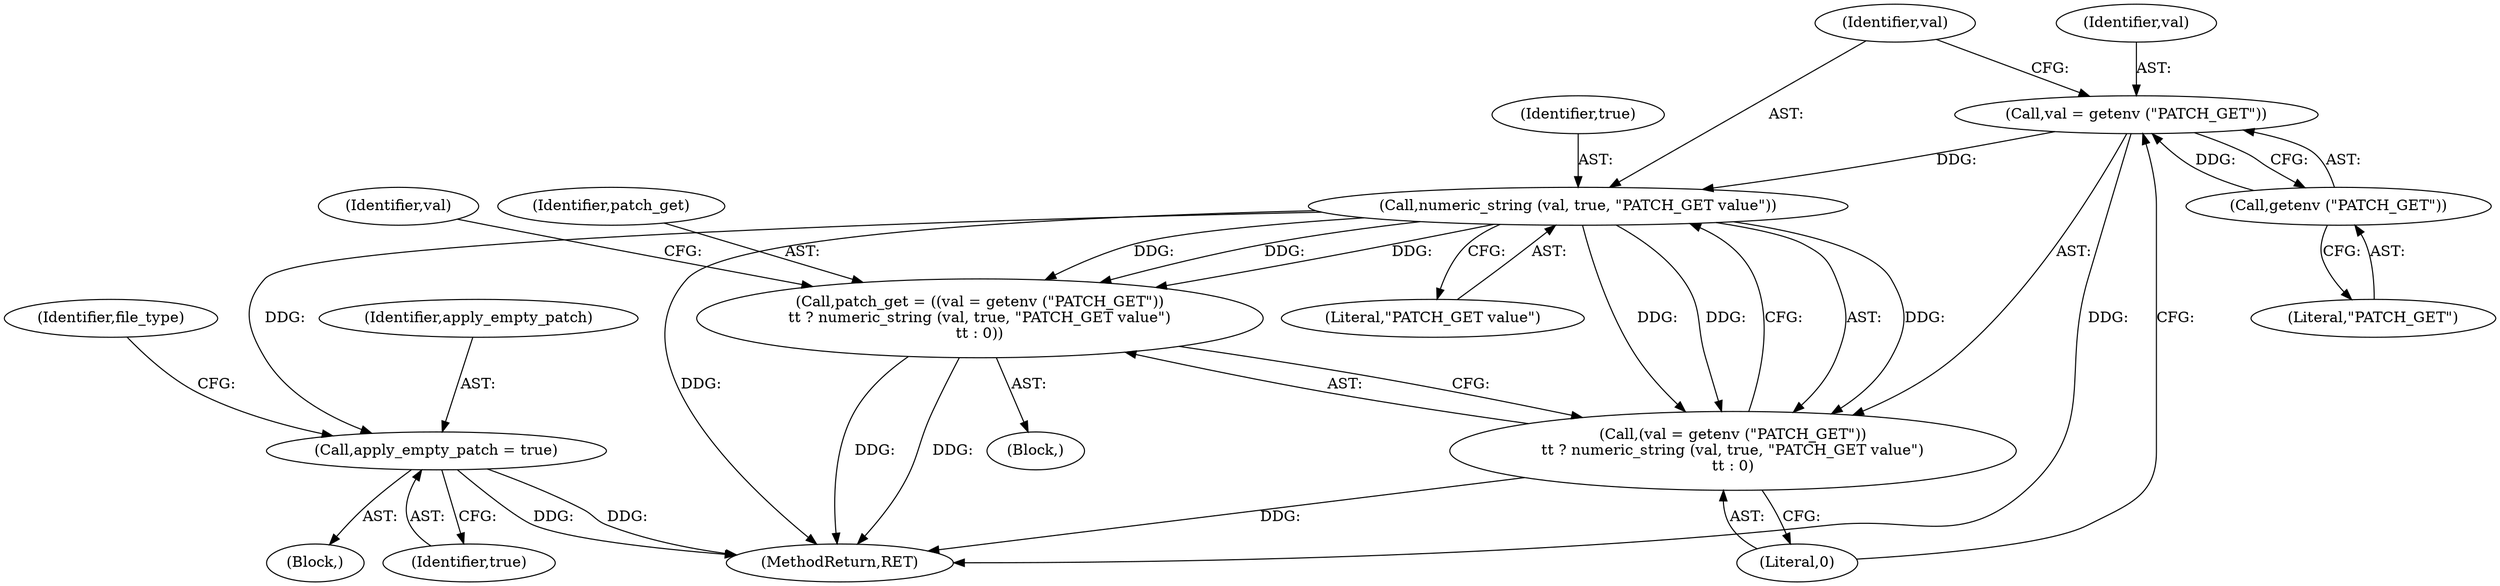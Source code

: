 digraph "0_savannah_17953b5893f7c9835f0dd2a704ba04e0371d2cbd@API" {
"1000219" [label="(Call,val = getenv (\"PATCH_GET\"))"];
"1000221" [label="(Call,getenv (\"PATCH_GET\"))"];
"1000223" [label="(Call,numeric_string (val, true, \"PATCH_GET value\"))"];
"1000216" [label="(Call,patch_get = ((val = getenv (\"PATCH_GET\"))\n\t\t ? numeric_string (val, true, \"PATCH_GET value\")\n\t\t : 0))"];
"1000218" [label="(Call,(val = getenv (\"PATCH_GET\"))\n\t\t ? numeric_string (val, true, \"PATCH_GET value\")\n\t\t : 0)"];
"1000301" [label="(Call,apply_empty_patch = true)"];
"1000224" [label="(Identifier,val)"];
"1000227" [label="(Literal,0)"];
"1000229" [label="(Identifier,val)"];
"1000300" [label="(Block,)"];
"1000223" [label="(Call,numeric_string (val, true, \"PATCH_GET value\"))"];
"1000303" [label="(Identifier,true)"];
"1000302" [label="(Identifier,apply_empty_patch)"];
"1000226" [label="(Literal,\"PATCH_GET value\")"];
"1000225" [label="(Identifier,true)"];
"1000301" [label="(Call,apply_empty_patch = true)"];
"1000216" [label="(Call,patch_get = ((val = getenv (\"PATCH_GET\"))\n\t\t ? numeric_string (val, true, \"PATCH_GET value\")\n\t\t : 0))"];
"1000305" [label="(Identifier,file_type)"];
"1000217" [label="(Identifier,patch_get)"];
"1000221" [label="(Call,getenv (\"PATCH_GET\"))"];
"1000219" [label="(Call,val = getenv (\"PATCH_GET\"))"];
"1000220" [label="(Identifier,val)"];
"1000311" [label="(MethodReturn,RET)"];
"1000222" [label="(Literal,\"PATCH_GET\")"];
"1000218" [label="(Call,(val = getenv (\"PATCH_GET\"))\n\t\t ? numeric_string (val, true, \"PATCH_GET value\")\n\t\t : 0)"];
"1000126" [label="(Block,)"];
"1000219" -> "1000218"  [label="AST: "];
"1000219" -> "1000221"  [label="CFG: "];
"1000220" -> "1000219"  [label="AST: "];
"1000221" -> "1000219"  [label="AST: "];
"1000224" -> "1000219"  [label="CFG: "];
"1000227" -> "1000219"  [label="CFG: "];
"1000219" -> "1000311"  [label="DDG: "];
"1000221" -> "1000219"  [label="DDG: "];
"1000219" -> "1000223"  [label="DDG: "];
"1000221" -> "1000222"  [label="CFG: "];
"1000222" -> "1000221"  [label="AST: "];
"1000223" -> "1000218"  [label="AST: "];
"1000223" -> "1000226"  [label="CFG: "];
"1000224" -> "1000223"  [label="AST: "];
"1000225" -> "1000223"  [label="AST: "];
"1000226" -> "1000223"  [label="AST: "];
"1000218" -> "1000223"  [label="CFG: "];
"1000223" -> "1000311"  [label="DDG: "];
"1000223" -> "1000216"  [label="DDG: "];
"1000223" -> "1000216"  [label="DDG: "];
"1000223" -> "1000216"  [label="DDG: "];
"1000223" -> "1000218"  [label="DDG: "];
"1000223" -> "1000218"  [label="DDG: "];
"1000223" -> "1000218"  [label="DDG: "];
"1000223" -> "1000301"  [label="DDG: "];
"1000216" -> "1000126"  [label="AST: "];
"1000216" -> "1000218"  [label="CFG: "];
"1000217" -> "1000216"  [label="AST: "];
"1000218" -> "1000216"  [label="AST: "];
"1000229" -> "1000216"  [label="CFG: "];
"1000216" -> "1000311"  [label="DDG: "];
"1000216" -> "1000311"  [label="DDG: "];
"1000218" -> "1000227"  [label="CFG: "];
"1000227" -> "1000218"  [label="AST: "];
"1000218" -> "1000311"  [label="DDG: "];
"1000301" -> "1000300"  [label="AST: "];
"1000301" -> "1000303"  [label="CFG: "];
"1000302" -> "1000301"  [label="AST: "];
"1000303" -> "1000301"  [label="AST: "];
"1000305" -> "1000301"  [label="CFG: "];
"1000301" -> "1000311"  [label="DDG: "];
"1000301" -> "1000311"  [label="DDG: "];
}
